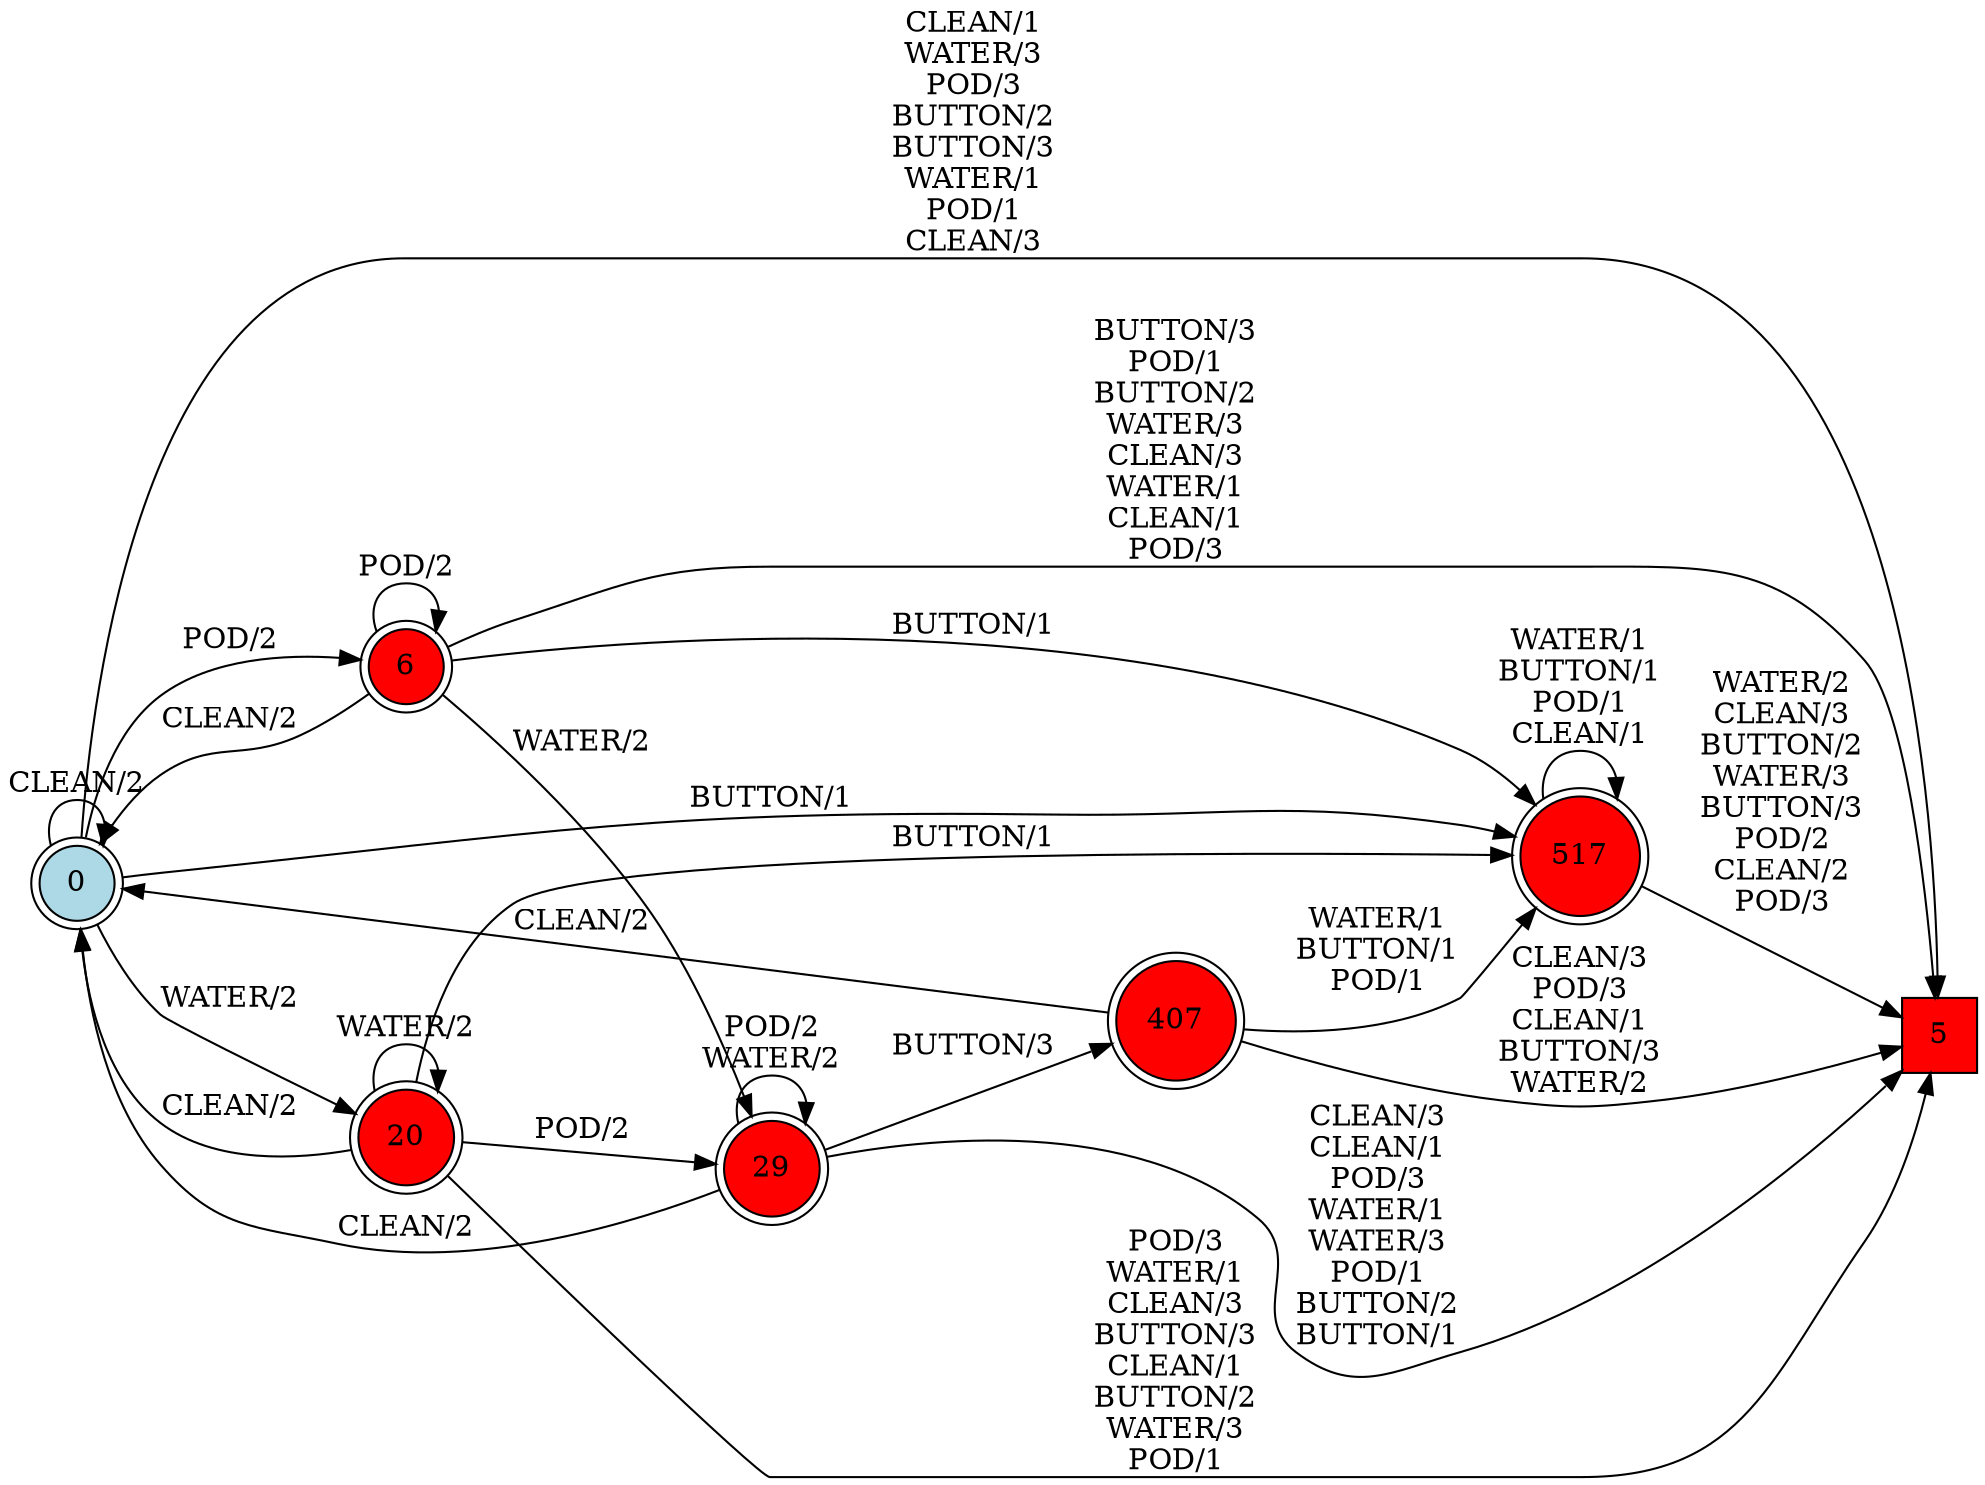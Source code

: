 digraph G {
  rankdir=LR;
  node [shape=circle, style=filled, fillcolor=white];
  "0" [isInitial=True, fillcolor=lightblue, shape=doublecircle];
  "5" [fillcolor=red, shape=square];
  "6" [fillcolor=red, shape=doublecircle];
  "20" [fillcolor=red, shape=doublecircle];
  "29" [fillcolor=red, shape=doublecircle];
  "407" [fillcolor=red, shape=doublecircle];
  "517" [fillcolor=red, shape=doublecircle];
  "0" -> "6" [label="POD/2"];
  "0" -> "20" [label="WATER/2"];
  "0" -> "5" [label="CLEAN/1\nWATER/3\nPOD/3\nBUTTON/2\nBUTTON/3\nWATER/1\nPOD/1\nCLEAN/3"];
  "0" -> "0" [label="CLEAN/2"];
  "0" -> "517" [label="BUTTON/1"];
  "6" -> "29" [label="WATER/2"];
  "6" -> "5" [label="BUTTON/3\nPOD/1\nBUTTON/2\nWATER/3\nCLEAN/3\nWATER/1\nCLEAN/1\nPOD/3"];
  "6" -> "6" [label="POD/2"];
  "6" -> "0" [label="CLEAN/2"];
  "6" -> "517" [label="BUTTON/1"];
  "20" -> "5" [label="POD/3\nWATER/1\nCLEAN/3\nBUTTON/3\nCLEAN/1\nBUTTON/2\nWATER/3\nPOD/1"];
  "20" -> "20" [label="WATER/2"];
  "20" -> "0" [label="CLEAN/2"];
  "20" -> "29" [label="POD/2"];
  "20" -> "517" [label="BUTTON/1"];
  "29" -> "5" [label="CLEAN/3\nCLEAN/1\nPOD/3\nWATER/1\nWATER/3\nPOD/1\nBUTTON/2\nBUTTON/1"];
  "29" -> "407" [label="BUTTON/3"];
  "29" -> "0" [label="CLEAN/2"];
  "29" -> "29" [label="POD/2\nWATER/2"];
  "407" -> "5" [label="CLEAN/3\nPOD/3\nCLEAN/1\nBUTTON/3\nWATER/2"];
  "407" -> "0" [label="CLEAN/2"];
  "407" -> "517" [label="WATER/1\nBUTTON/1\nPOD/1"];
  "517" -> "5" [label="WATER/2\nCLEAN/3\nBUTTON/2\nWATER/3\nBUTTON/3\nPOD/2\nCLEAN/2\nPOD/3"];
  "517" -> "517" [label="WATER/1\nBUTTON/1\nPOD/1\nCLEAN/1"];
}